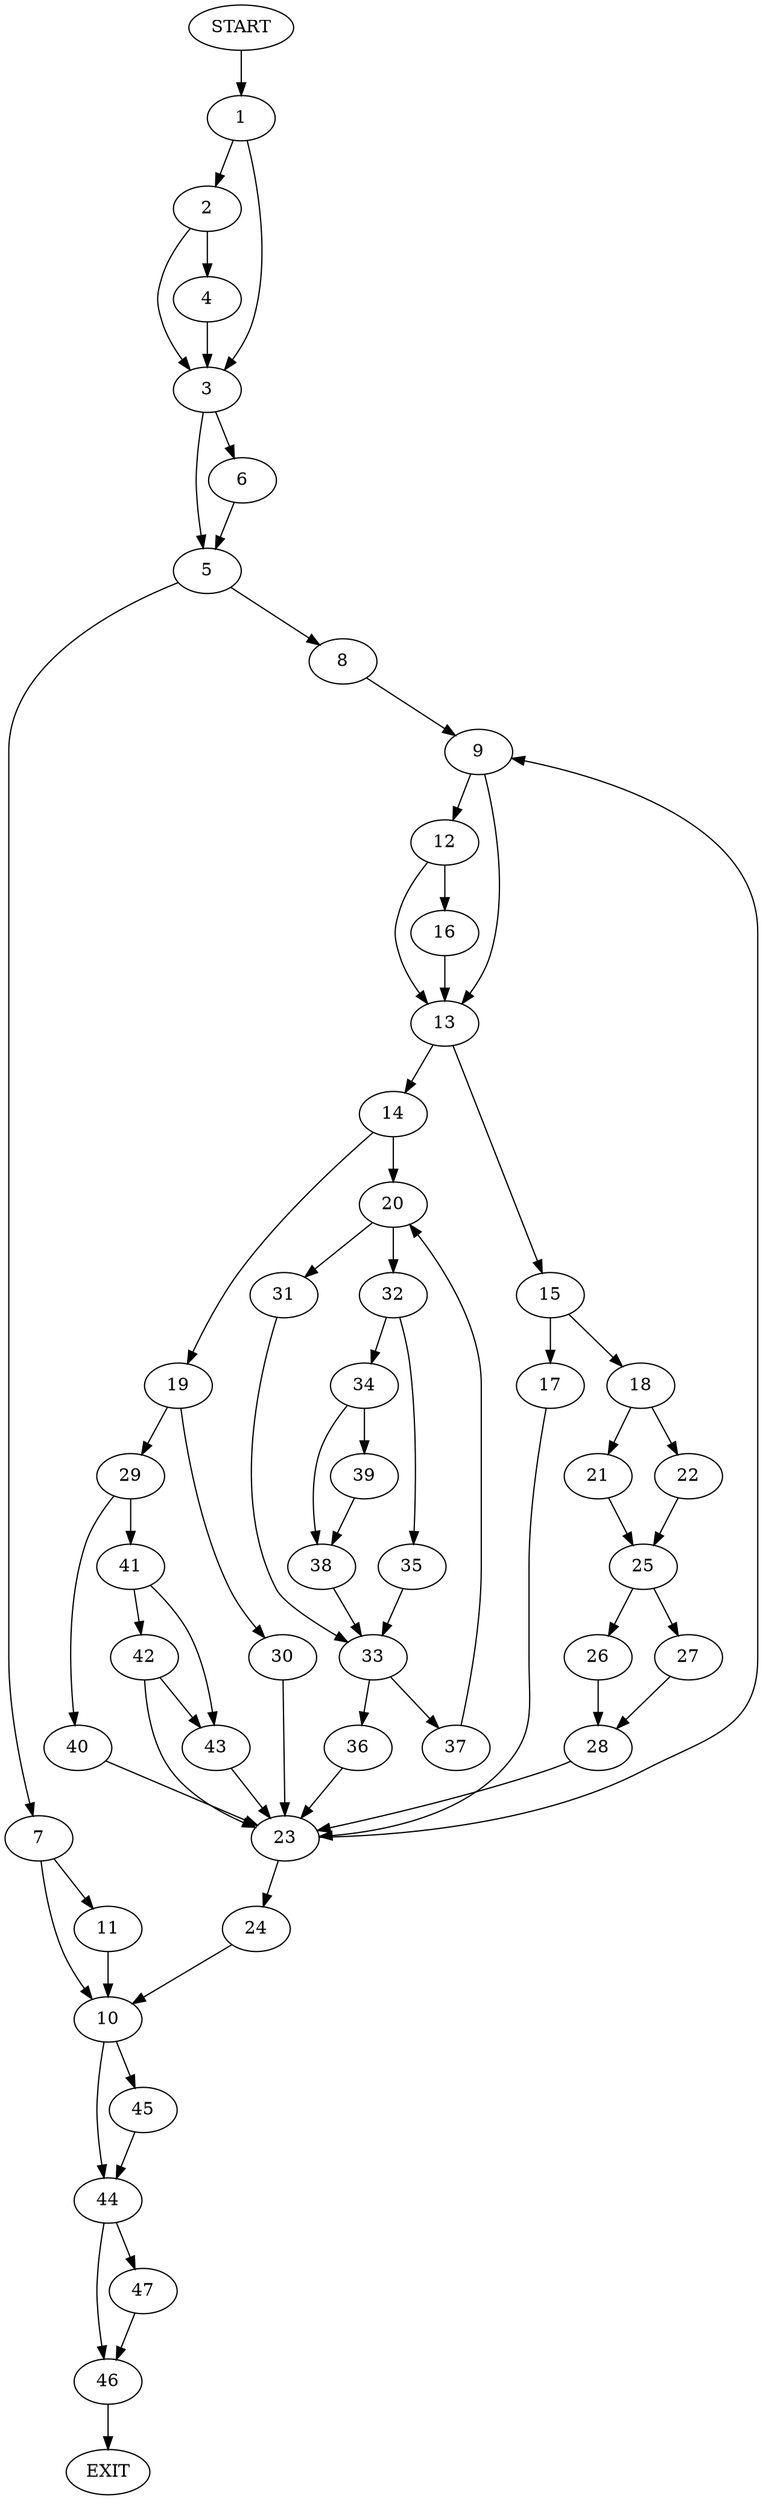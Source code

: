 digraph {
0 [label="START"]
48 [label="EXIT"]
0 -> 1
1 -> 2
1 -> 3
2 -> 4
2 -> 3
3 -> 5
3 -> 6
4 -> 3
6 -> 5
5 -> 7
5 -> 8
8 -> 9
7 -> 10
7 -> 11
9 -> 12
9 -> 13
13 -> 14
13 -> 15
12 -> 16
12 -> 13
16 -> 13
15 -> 17
15 -> 18
14 -> 19
14 -> 20
18 -> 21
18 -> 22
17 -> 23
23 -> 24
23 -> 9
21 -> 25
22 -> 25
25 -> 26
25 -> 27
26 -> 28
27 -> 28
28 -> 23
19 -> 29
19 -> 30
20 -> 31
20 -> 32
31 -> 33
32 -> 34
32 -> 35
33 -> 36
33 -> 37
35 -> 33
34 -> 38
34 -> 39
38 -> 33
39 -> 38
36 -> 23
37 -> 20
29 -> 40
29 -> 41
30 -> 23
40 -> 23
41 -> 42
41 -> 43
43 -> 23
42 -> 23
42 -> 43
24 -> 10
10 -> 44
10 -> 45
11 -> 10
44 -> 46
44 -> 47
45 -> 44
46 -> 48
47 -> 46
}
